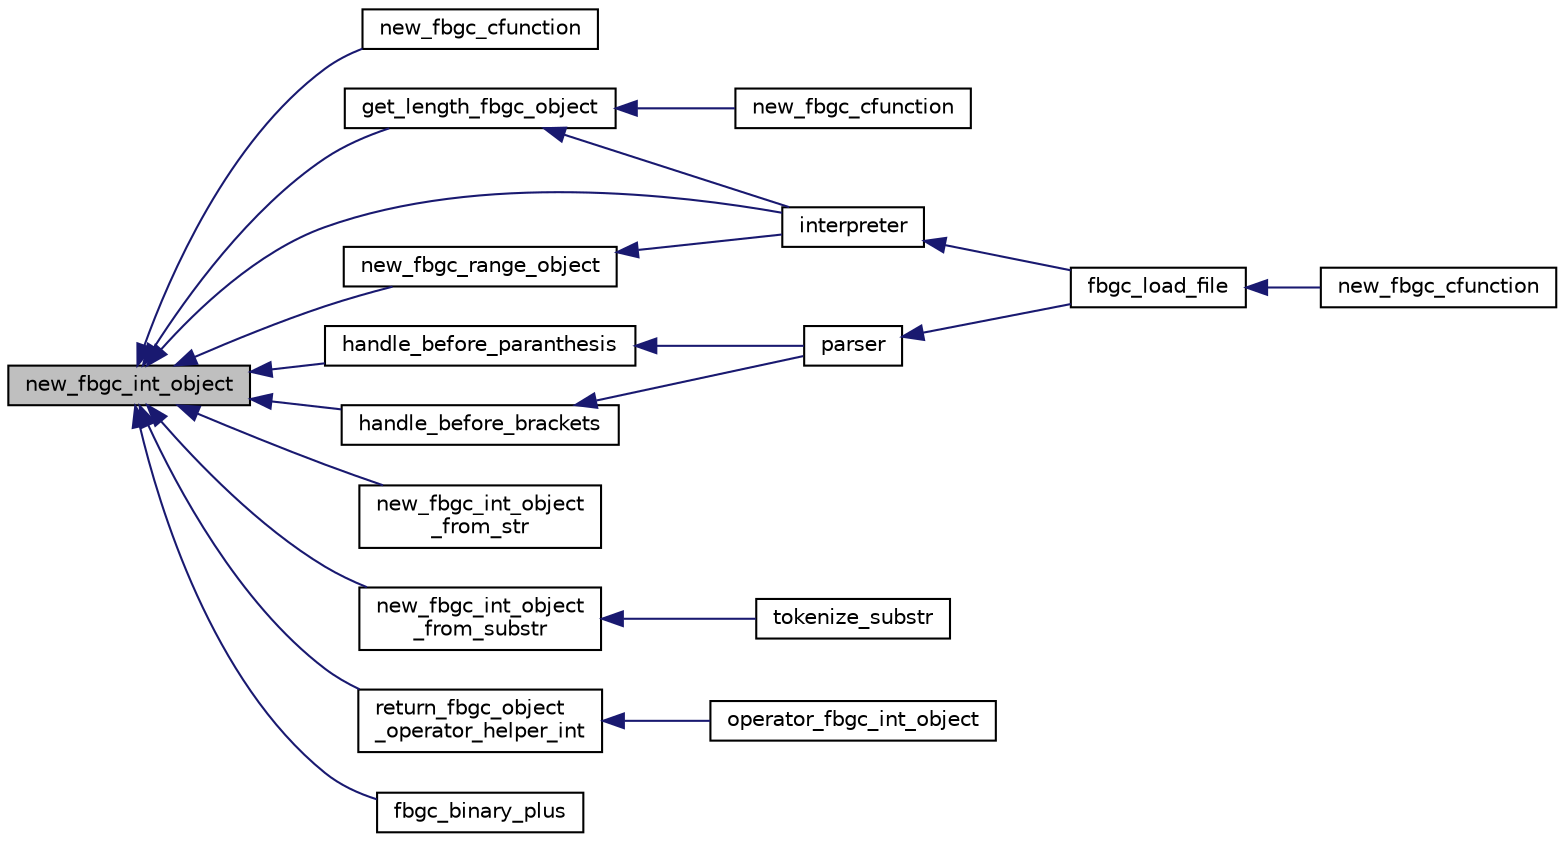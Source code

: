 digraph "new_fbgc_int_object"
{
  edge [fontname="Helvetica",fontsize="10",labelfontname="Helvetica",labelfontsize="10"];
  node [fontname="Helvetica",fontsize="10",shape=record];
  rankdir="LR";
  Node13 [label="new_fbgc_int_object",height=0.2,width=0.4,color="black", fillcolor="grey75", style="filled", fontcolor="black"];
  Node13 -> Node14 [dir="back",color="midnightblue",fontsize="10",style="solid",fontname="Helvetica"];
  Node14 [label="new_fbgc_cfunction",height=0.2,width=0.4,color="black", fillcolor="white", style="filled",URL="$fbgc__math_8c.html#a257fff332d372d7335e4a7ea95350a18"];
  Node13 -> Node15 [dir="back",color="midnightblue",fontsize="10",style="solid",fontname="Helvetica"];
  Node15 [label="get_length_fbgc_object",height=0.2,width=0.4,color="black", fillcolor="white", style="filled",URL="$fbgc__object_8h.html#aeec13cdc2fafc31865faab1b7e6585d7"];
  Node15 -> Node16 [dir="back",color="midnightblue",fontsize="10",style="solid",fontname="Helvetica"];
  Node16 [label="new_fbgc_cfunction",height=0.2,width=0.4,color="black", fillcolor="white", style="filled",URL="$fbgc__stl_8c.html#ad8859fb76d98ebb31eb2f31d047eec3e"];
  Node15 -> Node17 [dir="back",color="midnightblue",fontsize="10",style="solid",fontname="Helvetica"];
  Node17 [label="interpreter",height=0.2,width=0.4,color="black", fillcolor="white", style="filled",URL="$interpreter_8h.html#acb0454b55a53dfb587644f66848a0646"];
  Node17 -> Node18 [dir="back",color="midnightblue",fontsize="10",style="solid",fontname="Helvetica"];
  Node18 [label="fbgc_load_file",height=0.2,width=0.4,color="black", fillcolor="white", style="filled",URL="$fbgc_8h.html#a2aeeff0403205e54bd0dd187e4337b4a"];
  Node18 -> Node19 [dir="back",color="midnightblue",fontsize="10",style="solid",fontname="Helvetica"];
  Node19 [label="new_fbgc_cfunction",height=0.2,width=0.4,color="black", fillcolor="white", style="filled",URL="$fbgc__stl_8c.html#a23883ffe16d0cfdc1f70f3c31b650d2c"];
  Node13 -> Node20 [dir="back",color="midnightblue",fontsize="10",style="solid",fontname="Helvetica"];
  Node20 [label="new_fbgc_int_object\l_from_str",height=0.2,width=0.4,color="black", fillcolor="white", style="filled",URL="$int__object_8h.html#ab86148887aa6fb36db8be0ed3ffe609b"];
  Node13 -> Node21 [dir="back",color="midnightblue",fontsize="10",style="solid",fontname="Helvetica"];
  Node21 [label="new_fbgc_int_object\l_from_substr",height=0.2,width=0.4,color="black", fillcolor="white", style="filled",URL="$int__object_8h.html#acdfc69d303c388c0ec4aa5a9257f2826"];
  Node21 -> Node22 [dir="back",color="midnightblue",fontsize="10",style="solid",fontname="Helvetica"];
  Node22 [label="tokenize_substr",height=0.2,width=0.4,color="black", fillcolor="white", style="filled",URL="$relexer_8h.html#a173504636bdf2201eace271622e131f8"];
  Node13 -> Node23 [dir="back",color="midnightblue",fontsize="10",style="solid",fontname="Helvetica"];
  Node23 [label="return_fbgc_object\l_operator_helper_int",height=0.2,width=0.4,color="black", fillcolor="white", style="filled",URL="$int__object_8h.html#a92262fa0b70497f9bfeee584cd00360d"];
  Node23 -> Node24 [dir="back",color="midnightblue",fontsize="10",style="solid",fontname="Helvetica"];
  Node24 [label="operator_fbgc_int_object",height=0.2,width=0.4,color="black", fillcolor="white", style="filled",URL="$int__object_8h.html#a1eaef0ba2306fe6283a5ad8cf39a252f"];
  Node13 -> Node17 [dir="back",color="midnightblue",fontsize="10",style="solid",fontname="Helvetica"];
  Node13 -> Node25 [dir="back",color="midnightblue",fontsize="10",style="solid",fontname="Helvetica"];
  Node25 [label="fbgc_binary_plus",height=0.2,width=0.4,color="black", fillcolor="white", style="filled",URL="$operator_8c.html#a6bd1f5d0c41fcd41ffd0783a0a7b3bac"];
  Node13 -> Node26 [dir="back",color="midnightblue",fontsize="10",style="solid",fontname="Helvetica"];
  Node26 [label="handle_before_paranthesis",height=0.2,width=0.4,color="black", fillcolor="white", style="filled",URL="$parser_8c.html#a3a71ebc5f95c66fcfd21265d1b7af044"];
  Node26 -> Node27 [dir="back",color="midnightblue",fontsize="10",style="solid",fontname="Helvetica"];
  Node27 [label="parser",height=0.2,width=0.4,color="black", fillcolor="white", style="filled",URL="$parser_8h.html#a9128876c7bafe4207a35d10f2c7f12a8"];
  Node27 -> Node18 [dir="back",color="midnightblue",fontsize="10",style="solid",fontname="Helvetica"];
  Node13 -> Node28 [dir="back",color="midnightblue",fontsize="10",style="solid",fontname="Helvetica"];
  Node28 [label="handle_before_brackets",height=0.2,width=0.4,color="black", fillcolor="white", style="filled",URL="$parser_8c.html#a3e31aed9151749b117c11aaa5930cc45"];
  Node28 -> Node27 [dir="back",color="midnightblue",fontsize="10",style="solid",fontname="Helvetica"];
  Node13 -> Node29 [dir="back",color="midnightblue",fontsize="10",style="solid",fontname="Helvetica"];
  Node29 [label="new_fbgc_range_object",height=0.2,width=0.4,color="black", fillcolor="white", style="filled",URL="$range__object_8h.html#a1277a78796cbce063e7a051a68435fc4"];
  Node29 -> Node17 [dir="back",color="midnightblue",fontsize="10",style="solid",fontname="Helvetica"];
}

